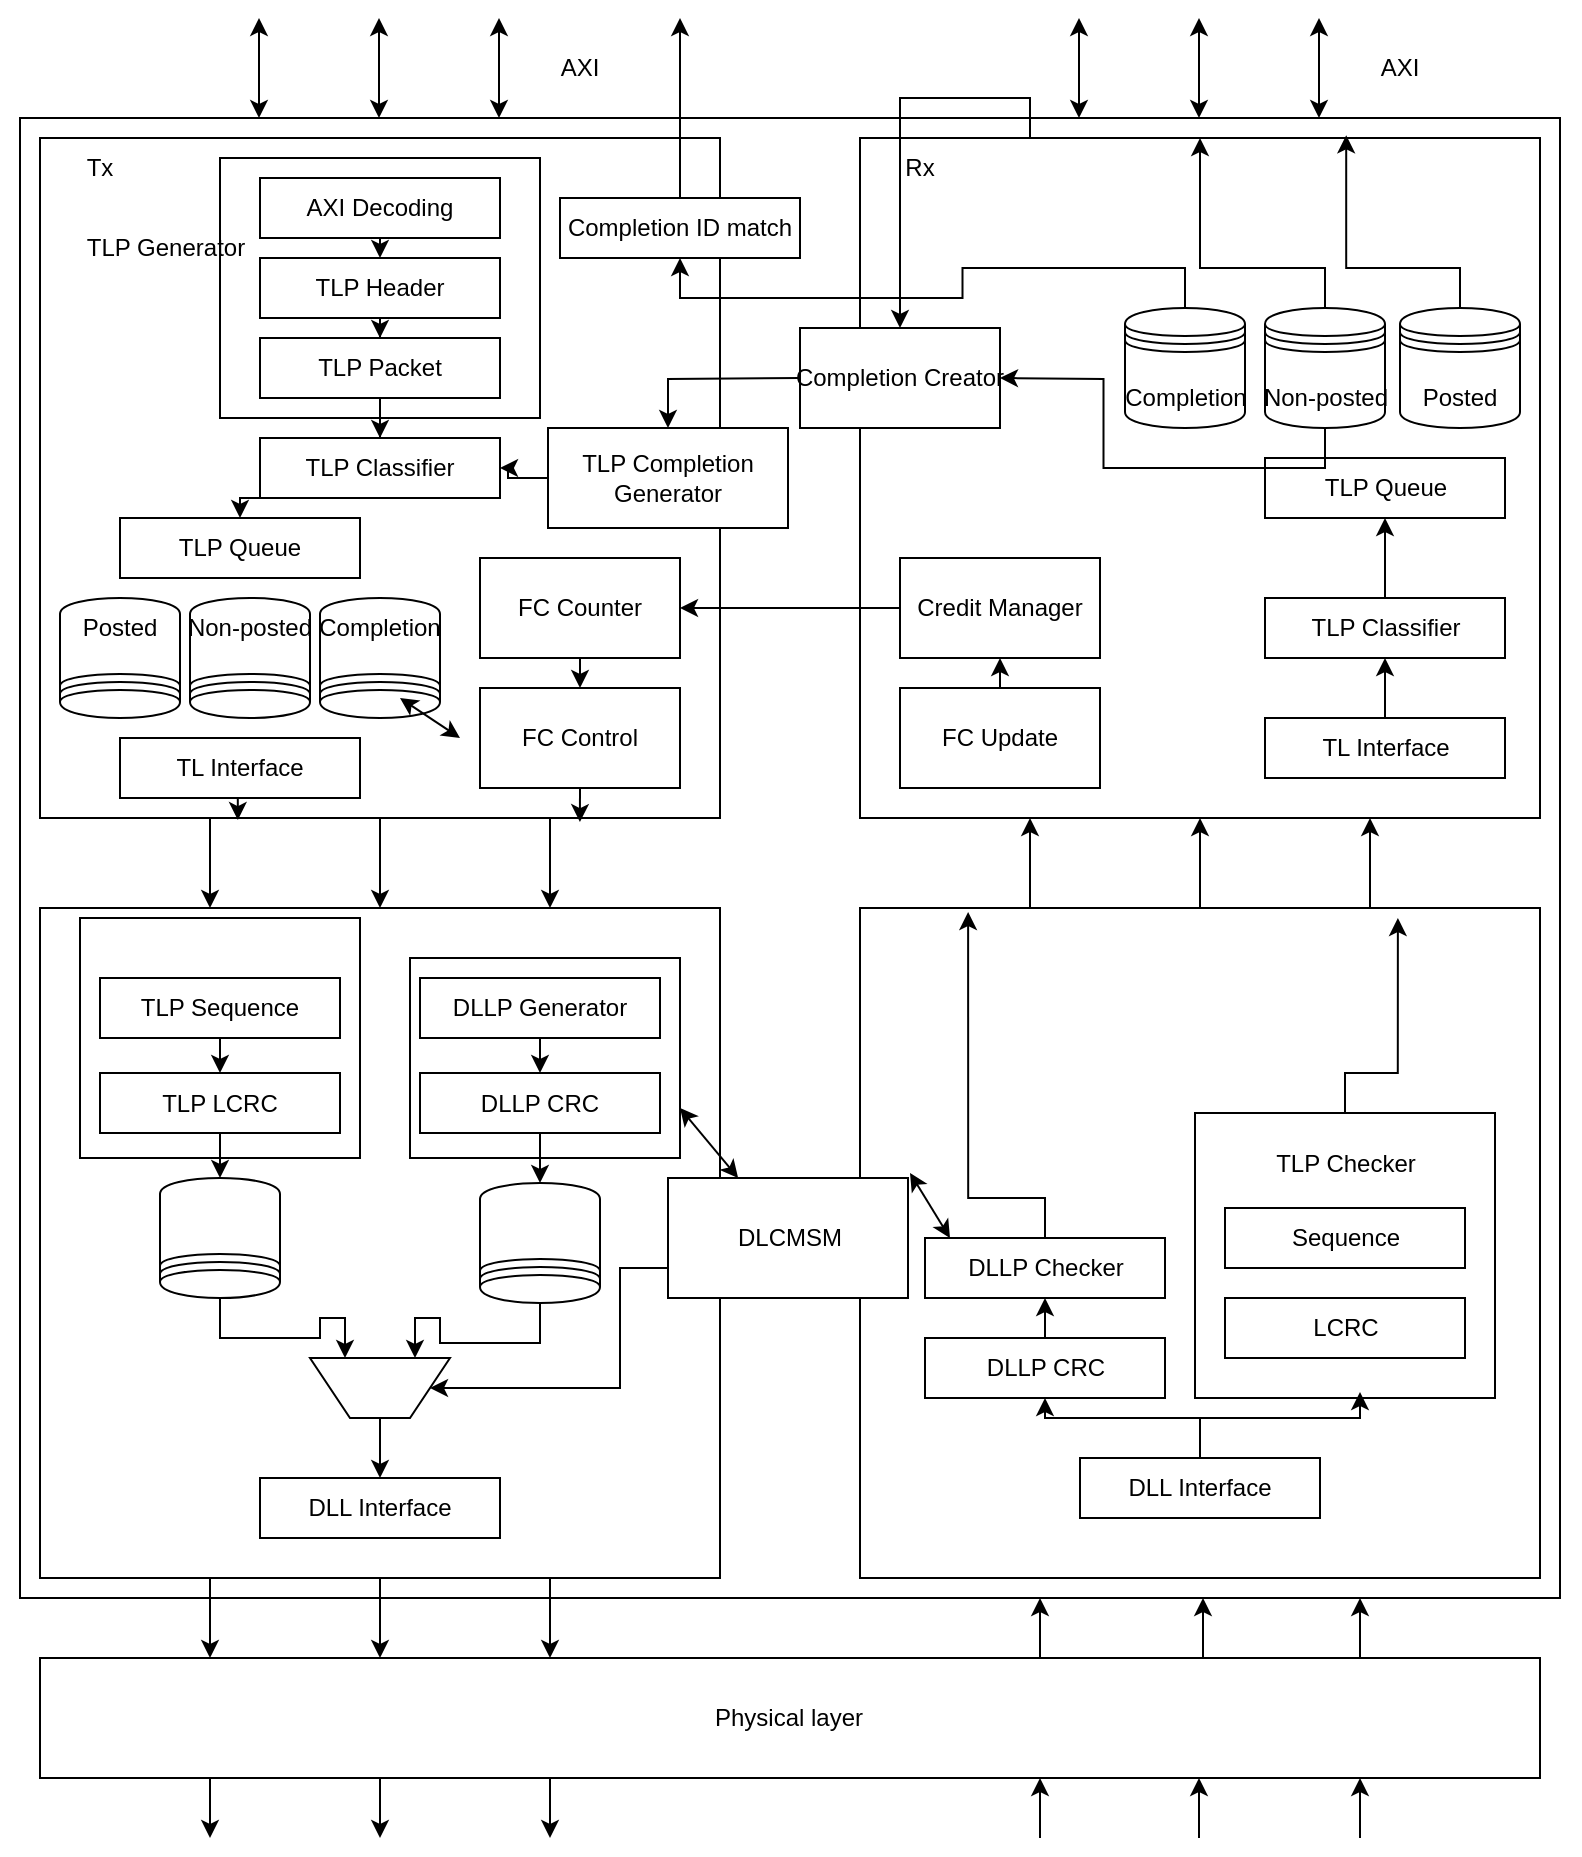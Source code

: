 <?xml version="1.0" encoding="UTF-8"?>
<mxfile version="26.2.12">
  <diagram name="페이지-1" id="sHDXftvFkPYjGJGkGRN4">
    <mxGraphModel dx="1905" dy="1018" grid="1" gridSize="10" guides="1" tooltips="1" connect="1" arrows="1" fold="1" page="1" pageScale="1" pageWidth="827" pageHeight="1169" math="0" shadow="0">
      <root>
        <mxCell id="0" />
        <mxCell id="1" parent="0" />
        <mxCell id="a1uwsUOOXNVNwIbw0LLK-62" value="" style="rounded=0;whiteSpace=wrap;html=1;" parent="1" vertex="1">
          <mxGeometry x="30" y="90" width="770" height="740" as="geometry" />
        </mxCell>
        <mxCell id="a1uwsUOOXNVNwIbw0LLK-36" style="edgeStyle=orthogonalEdgeStyle;rounded=0;orthogonalLoop=1;jettySize=auto;html=1;exitX=0.25;exitY=1;exitDx=0;exitDy=0;entryX=0.25;entryY=0;entryDx=0;entryDy=0;" parent="1" source="a1uwsUOOXNVNwIbw0LLK-4" edge="1">
          <mxGeometry relative="1" as="geometry">
            <mxPoint x="125" y="860" as="targetPoint" />
          </mxGeometry>
        </mxCell>
        <mxCell id="a1uwsUOOXNVNwIbw0LLK-37" style="edgeStyle=orthogonalEdgeStyle;rounded=0;orthogonalLoop=1;jettySize=auto;html=1;exitX=0.5;exitY=1;exitDx=0;exitDy=0;entryX=0.5;entryY=0;entryDx=0;entryDy=0;" parent="1" source="a1uwsUOOXNVNwIbw0LLK-4" edge="1">
          <mxGeometry relative="1" as="geometry">
            <mxPoint x="210" y="860" as="targetPoint" />
          </mxGeometry>
        </mxCell>
        <mxCell id="a1uwsUOOXNVNwIbw0LLK-38" style="edgeStyle=orthogonalEdgeStyle;rounded=0;orthogonalLoop=1;jettySize=auto;html=1;exitX=0.75;exitY=1;exitDx=0;exitDy=0;entryX=0.75;entryY=0;entryDx=0;entryDy=0;" parent="1" source="a1uwsUOOXNVNwIbw0LLK-4" edge="1">
          <mxGeometry relative="1" as="geometry">
            <mxPoint x="295" y="860" as="targetPoint" />
          </mxGeometry>
        </mxCell>
        <mxCell id="a1uwsUOOXNVNwIbw0LLK-4" value="" style="rounded=0;whiteSpace=wrap;html=1;" parent="1" vertex="1">
          <mxGeometry x="40" y="485" width="340" height="335" as="geometry" />
        </mxCell>
        <mxCell id="a1uwsUOOXNVNwIbw0LLK-21" style="edgeStyle=orthogonalEdgeStyle;rounded=0;orthogonalLoop=1;jettySize=auto;html=1;exitX=0.5;exitY=1;exitDx=0;exitDy=0;entryX=0.5;entryY=0;entryDx=0;entryDy=0;" parent="1" source="a1uwsUOOXNVNwIbw0LLK-5" target="a1uwsUOOXNVNwIbw0LLK-4" edge="1">
          <mxGeometry relative="1" as="geometry" />
        </mxCell>
        <mxCell id="a1uwsUOOXNVNwIbw0LLK-22" style="edgeStyle=orthogonalEdgeStyle;rounded=0;orthogonalLoop=1;jettySize=auto;html=1;exitX=0.25;exitY=1;exitDx=0;exitDy=0;entryX=0.25;entryY=0;entryDx=0;entryDy=0;" parent="1" source="a1uwsUOOXNVNwIbw0LLK-5" target="a1uwsUOOXNVNwIbw0LLK-4" edge="1">
          <mxGeometry relative="1" as="geometry" />
        </mxCell>
        <mxCell id="a1uwsUOOXNVNwIbw0LLK-23" style="edgeStyle=orthogonalEdgeStyle;rounded=0;orthogonalLoop=1;jettySize=auto;html=1;exitX=0.75;exitY=1;exitDx=0;exitDy=0;entryX=0.75;entryY=0;entryDx=0;entryDy=0;" parent="1" source="a1uwsUOOXNVNwIbw0LLK-5" target="a1uwsUOOXNVNwIbw0LLK-4" edge="1">
          <mxGeometry relative="1" as="geometry" />
        </mxCell>
        <mxCell id="a1uwsUOOXNVNwIbw0LLK-5" value="" style="rounded=0;whiteSpace=wrap;html=1;" parent="1" vertex="1">
          <mxGeometry x="40" y="100" width="340" height="340" as="geometry" />
        </mxCell>
        <mxCell id="a1uwsUOOXNVNwIbw0LLK-6" value="" style="rounded=0;whiteSpace=wrap;html=1;" parent="1" vertex="1">
          <mxGeometry x="450" y="100" width="340" height="340" as="geometry" />
        </mxCell>
        <mxCell id="a1uwsUOOXNVNwIbw0LLK-59" style="edgeStyle=orthogonalEdgeStyle;rounded=0;orthogonalLoop=1;jettySize=auto;html=1;exitX=0.25;exitY=0;exitDx=0;exitDy=0;entryX=0.25;entryY=1;entryDx=0;entryDy=0;" parent="1" source="a1uwsUOOXNVNwIbw0LLK-7" target="a1uwsUOOXNVNwIbw0LLK-6" edge="1">
          <mxGeometry relative="1" as="geometry" />
        </mxCell>
        <mxCell id="a1uwsUOOXNVNwIbw0LLK-60" style="edgeStyle=orthogonalEdgeStyle;rounded=0;orthogonalLoop=1;jettySize=auto;html=1;exitX=0.5;exitY=0;exitDx=0;exitDy=0;entryX=0.5;entryY=1;entryDx=0;entryDy=0;" parent="1" source="a1uwsUOOXNVNwIbw0LLK-7" target="a1uwsUOOXNVNwIbw0LLK-6" edge="1">
          <mxGeometry relative="1" as="geometry" />
        </mxCell>
        <mxCell id="a1uwsUOOXNVNwIbw0LLK-61" style="edgeStyle=orthogonalEdgeStyle;rounded=0;orthogonalLoop=1;jettySize=auto;html=1;exitX=0.75;exitY=0;exitDx=0;exitDy=0;entryX=0.75;entryY=1;entryDx=0;entryDy=0;" parent="1" source="a1uwsUOOXNVNwIbw0LLK-7" target="a1uwsUOOXNVNwIbw0LLK-6" edge="1">
          <mxGeometry relative="1" as="geometry" />
        </mxCell>
        <mxCell id="a1uwsUOOXNVNwIbw0LLK-7" value="" style="rounded=0;whiteSpace=wrap;html=1;" parent="1" vertex="1">
          <mxGeometry x="450" y="485" width="340" height="335" as="geometry" />
        </mxCell>
        <mxCell id="a1uwsUOOXNVNwIbw0LLK-12" value="" style="endArrow=classic;startArrow=classic;html=1;rounded=0;" parent="1" edge="1">
          <mxGeometry width="50" height="50" relative="1" as="geometry">
            <mxPoint x="149.5" y="90" as="sourcePoint" />
            <mxPoint x="149.5" y="40" as="targetPoint" />
          </mxGeometry>
        </mxCell>
        <mxCell id="a1uwsUOOXNVNwIbw0LLK-13" value="" style="endArrow=classic;startArrow=classic;html=1;rounded=0;" parent="1" edge="1">
          <mxGeometry width="50" height="50" relative="1" as="geometry">
            <mxPoint x="209.5" y="90" as="sourcePoint" />
            <mxPoint x="209.5" y="40" as="targetPoint" />
          </mxGeometry>
        </mxCell>
        <mxCell id="a1uwsUOOXNVNwIbw0LLK-14" value="" style="endArrow=classic;startArrow=classic;html=1;rounded=0;" parent="1" edge="1">
          <mxGeometry width="50" height="50" relative="1" as="geometry">
            <mxPoint x="269.5" y="90" as="sourcePoint" />
            <mxPoint x="269.5" y="40" as="targetPoint" />
          </mxGeometry>
        </mxCell>
        <mxCell id="a1uwsUOOXNVNwIbw0LLK-15" value="" style="endArrow=classic;startArrow=classic;html=1;rounded=0;" parent="1" edge="1">
          <mxGeometry width="50" height="50" relative="1" as="geometry">
            <mxPoint x="559.5" y="90" as="sourcePoint" />
            <mxPoint x="559.5" y="40" as="targetPoint" />
          </mxGeometry>
        </mxCell>
        <mxCell id="a1uwsUOOXNVNwIbw0LLK-16" value="" style="endArrow=classic;startArrow=classic;html=1;rounded=0;" parent="1" edge="1">
          <mxGeometry width="50" height="50" relative="1" as="geometry">
            <mxPoint x="619.5" y="90" as="sourcePoint" />
            <mxPoint x="619.5" y="40" as="targetPoint" />
          </mxGeometry>
        </mxCell>
        <mxCell id="a1uwsUOOXNVNwIbw0LLK-17" value="" style="endArrow=classic;startArrow=classic;html=1;rounded=0;" parent="1" edge="1">
          <mxGeometry width="50" height="50" relative="1" as="geometry">
            <mxPoint x="679.5" y="90" as="sourcePoint" />
            <mxPoint x="679.5" y="40" as="targetPoint" />
          </mxGeometry>
        </mxCell>
        <mxCell id="a1uwsUOOXNVNwIbw0LLK-18" value="AXI" style="text;html=1;align=center;verticalAlign=middle;whiteSpace=wrap;rounded=0;" parent="1" vertex="1">
          <mxGeometry x="280" y="50" width="60" height="30" as="geometry" />
        </mxCell>
        <mxCell id="a1uwsUOOXNVNwIbw0LLK-19" value="AXI" style="text;html=1;align=center;verticalAlign=middle;whiteSpace=wrap;rounded=0;" parent="1" vertex="1">
          <mxGeometry x="690" y="50" width="60" height="30" as="geometry" />
        </mxCell>
        <mxCell id="a1uwsUOOXNVNwIbw0LLK-31" style="edgeStyle=orthogonalEdgeStyle;rounded=0;orthogonalLoop=1;jettySize=auto;html=1;exitX=0.25;exitY=1;exitDx=0;exitDy=0;entryX=0.25;entryY=0;entryDx=0;entryDy=0;" parent="1" edge="1">
          <mxGeometry relative="1" as="geometry">
            <mxPoint x="125" y="920" as="sourcePoint" />
            <mxPoint x="125" y="950" as="targetPoint" />
          </mxGeometry>
        </mxCell>
        <mxCell id="a1uwsUOOXNVNwIbw0LLK-32" style="edgeStyle=orthogonalEdgeStyle;rounded=0;orthogonalLoop=1;jettySize=auto;html=1;exitX=0.5;exitY=1;exitDx=0;exitDy=0;entryX=0.5;entryY=0;entryDx=0;entryDy=0;" parent="1" edge="1">
          <mxGeometry relative="1" as="geometry">
            <mxPoint x="210" y="920" as="sourcePoint" />
            <mxPoint x="210" y="950" as="targetPoint" />
          </mxGeometry>
        </mxCell>
        <mxCell id="a1uwsUOOXNVNwIbw0LLK-33" style="edgeStyle=orthogonalEdgeStyle;rounded=0;orthogonalLoop=1;jettySize=auto;html=1;exitX=0.75;exitY=1;exitDx=0;exitDy=0;entryX=0.75;entryY=0;entryDx=0;entryDy=0;" parent="1" edge="1">
          <mxGeometry relative="1" as="geometry">
            <mxPoint x="295" y="920" as="sourcePoint" />
            <mxPoint x="295" y="950" as="targetPoint" />
          </mxGeometry>
        </mxCell>
        <mxCell id="a1uwsUOOXNVNwIbw0LLK-26" value="" style="rounded=0;whiteSpace=wrap;html=1;" parent="1" vertex="1">
          <mxGeometry x="40" y="860" width="750" height="60" as="geometry" />
        </mxCell>
        <mxCell id="a1uwsUOOXNVNwIbw0LLK-27" value="Physical layer" style="text;html=1;align=center;verticalAlign=middle;whiteSpace=wrap;rounded=0;" parent="1" vertex="1">
          <mxGeometry x="366.5" y="875" width="95" height="30" as="geometry" />
        </mxCell>
        <mxCell id="a1uwsUOOXNVNwIbw0LLK-75" value="" style="rounded=0;whiteSpace=wrap;html=1;" parent="1" vertex="1">
          <mxGeometry x="130" y="110" width="160" height="130" as="geometry" />
        </mxCell>
        <mxCell id="a1uwsUOOXNVNwIbw0LLK-76" value="" style="shape=datastore;whiteSpace=wrap;html=1;rotation=-180;" parent="1" vertex="1">
          <mxGeometry x="50" y="330" width="60" height="60" as="geometry" />
        </mxCell>
        <mxCell id="a1uwsUOOXNVNwIbw0LLK-77" value="" style="shape=datastore;whiteSpace=wrap;html=1;rotation=-180;" parent="1" vertex="1">
          <mxGeometry x="115" y="330" width="60" height="60" as="geometry" />
        </mxCell>
        <mxCell id="a1uwsUOOXNVNwIbw0LLK-78" value="" style="rounded=0;whiteSpace=wrap;html=1;" parent="1" vertex="1">
          <mxGeometry x="150" y="250" width="120" height="30" as="geometry" />
        </mxCell>
        <mxCell id="a1uwsUOOXNVNwIbw0LLK-215" style="edgeStyle=orthogonalEdgeStyle;rounded=0;orthogonalLoop=1;jettySize=auto;html=1;exitX=0.5;exitY=1;exitDx=0;exitDy=0;entryX=0.5;entryY=0;entryDx=0;entryDy=0;" parent="1" source="a1uwsUOOXNVNwIbw0LLK-79" target="a1uwsUOOXNVNwIbw0LLK-80" edge="1">
          <mxGeometry relative="1" as="geometry" />
        </mxCell>
        <mxCell id="a1uwsUOOXNVNwIbw0LLK-79" value="" style="rounded=0;whiteSpace=wrap;html=1;" parent="1" vertex="1">
          <mxGeometry x="260" y="310" width="100" height="50" as="geometry" />
        </mxCell>
        <mxCell id="a1uwsUOOXNVNwIbw0LLK-80" value="" style="rounded=0;whiteSpace=wrap;html=1;" parent="1" vertex="1">
          <mxGeometry x="260" y="375" width="100" height="50" as="geometry" />
        </mxCell>
        <mxCell id="a1uwsUOOXNVNwIbw0LLK-81" value="" style="rounded=0;whiteSpace=wrap;html=1;" parent="1" vertex="1">
          <mxGeometry x="80" y="400" width="120" height="30" as="geometry" />
        </mxCell>
        <mxCell id="a1uwsUOOXNVNwIbw0LLK-233" style="edgeStyle=orthogonalEdgeStyle;rounded=0;orthogonalLoop=1;jettySize=auto;html=1;exitX=0;exitY=0.5;exitDx=0;exitDy=0;entryX=1;entryY=0.5;entryDx=0;entryDy=0;" parent="1" source="a1uwsUOOXNVNwIbw0LLK-83" target="a1uwsUOOXNVNwIbw0LLK-79" edge="1">
          <mxGeometry relative="1" as="geometry" />
        </mxCell>
        <mxCell id="a1uwsUOOXNVNwIbw0LLK-83" value="" style="rounded=0;whiteSpace=wrap;html=1;" parent="1" vertex="1">
          <mxGeometry x="470" y="310" width="100" height="50" as="geometry" />
        </mxCell>
        <mxCell id="on6ZJ3tJFzt3UGrgcicv-4" style="edgeStyle=orthogonalEdgeStyle;rounded=0;orthogonalLoop=1;jettySize=auto;html=1;exitX=0.5;exitY=0;exitDx=0;exitDy=0;entryX=0.5;entryY=1;entryDx=0;entryDy=0;" parent="1" source="a1uwsUOOXNVNwIbw0LLK-84" target="a1uwsUOOXNVNwIbw0LLK-83" edge="1">
          <mxGeometry relative="1" as="geometry" />
        </mxCell>
        <mxCell id="a1uwsUOOXNVNwIbw0LLK-84" value="" style="rounded=0;whiteSpace=wrap;html=1;" parent="1" vertex="1">
          <mxGeometry x="470" y="375" width="100" height="50" as="geometry" />
        </mxCell>
        <mxCell id="on6ZJ3tJFzt3UGrgcicv-6" style="edgeStyle=orthogonalEdgeStyle;rounded=0;orthogonalLoop=1;jettySize=auto;html=1;exitX=0.5;exitY=0;exitDx=0;exitDy=0;entryX=0.5;entryY=1;entryDx=0;entryDy=0;" parent="1" source="a1uwsUOOXNVNwIbw0LLK-87" target="a1uwsUOOXNVNwIbw0LLK-242" edge="1">
          <mxGeometry relative="1" as="geometry" />
        </mxCell>
        <mxCell id="a1uwsUOOXNVNwIbw0LLK-87" value="" style="shape=datastore;whiteSpace=wrap;html=1;rotation=0;" parent="1" vertex="1">
          <mxGeometry x="582.5" y="185" width="60" height="60" as="geometry" />
        </mxCell>
        <mxCell id="a1uwsUOOXNVNwIbw0LLK-88" value="" style="rounded=0;whiteSpace=wrap;html=1;" parent="1" vertex="1">
          <mxGeometry x="300" y="130" width="120" height="30" as="geometry" />
        </mxCell>
        <mxCell id="a1uwsUOOXNVNwIbw0LLK-199" style="edgeStyle=orthogonalEdgeStyle;rounded=0;orthogonalLoop=1;jettySize=auto;html=1;exitX=0.5;exitY=0;exitDx=0;exitDy=0;entryX=0.75;entryY=1;entryDx=0;entryDy=0;" parent="1" source="a1uwsUOOXNVNwIbw0LLK-93" target="a1uwsUOOXNVNwIbw0LLK-95" edge="1">
          <mxGeometry relative="1" as="geometry" />
        </mxCell>
        <mxCell id="a1uwsUOOXNVNwIbw0LLK-93" value="" style="shape=datastore;whiteSpace=wrap;html=1;rotation=-180;" parent="1" vertex="1">
          <mxGeometry x="100" y="620" width="60" height="60" as="geometry" />
        </mxCell>
        <mxCell id="a1uwsUOOXNVNwIbw0LLK-200" style="edgeStyle=orthogonalEdgeStyle;rounded=0;orthogonalLoop=1;jettySize=auto;html=1;exitX=0.5;exitY=0;exitDx=0;exitDy=0;entryX=0.25;entryY=1;entryDx=0;entryDy=0;" parent="1" source="a1uwsUOOXNVNwIbw0LLK-94" target="a1uwsUOOXNVNwIbw0LLK-95" edge="1">
          <mxGeometry relative="1" as="geometry" />
        </mxCell>
        <mxCell id="a1uwsUOOXNVNwIbw0LLK-94" value="" style="shape=datastore;whiteSpace=wrap;html=1;rotation=-180;" parent="1" vertex="1">
          <mxGeometry x="260" y="622.5" width="60" height="60" as="geometry" />
        </mxCell>
        <mxCell id="a1uwsUOOXNVNwIbw0LLK-105" style="edgeStyle=orthogonalEdgeStyle;rounded=0;orthogonalLoop=1;jettySize=auto;html=1;exitX=0.5;exitY=0;exitDx=0;exitDy=0;entryX=0.5;entryY=0;entryDx=0;entryDy=0;" parent="1" source="a1uwsUOOXNVNwIbw0LLK-95" target="a1uwsUOOXNVNwIbw0LLK-96" edge="1">
          <mxGeometry relative="1" as="geometry" />
        </mxCell>
        <mxCell id="a1uwsUOOXNVNwIbw0LLK-95" value="" style="shape=trapezoid;perimeter=trapezoidPerimeter;whiteSpace=wrap;html=1;fixedSize=1;rotation=-180;" parent="1" vertex="1">
          <mxGeometry x="175" y="710" width="70" height="30" as="geometry" />
        </mxCell>
        <mxCell id="a1uwsUOOXNVNwIbw0LLK-96" value="" style="rounded=0;whiteSpace=wrap;html=1;" parent="1" vertex="1">
          <mxGeometry x="150" y="770" width="120" height="30" as="geometry" />
        </mxCell>
        <mxCell id="a1uwsUOOXNVNwIbw0LLK-110" style="edgeStyle=orthogonalEdgeStyle;rounded=0;orthogonalLoop=1;jettySize=auto;html=1;exitX=0.5;exitY=1;exitDx=0;exitDy=0;entryX=0.5;entryY=0;entryDx=0;entryDy=0;" parent="1" source="a1uwsUOOXNVNwIbw0LLK-106" target="a1uwsUOOXNVNwIbw0LLK-108" edge="1">
          <mxGeometry relative="1" as="geometry" />
        </mxCell>
        <mxCell id="a1uwsUOOXNVNwIbw0LLK-106" value="" style="rounded=0;whiteSpace=wrap;html=1;" parent="1" vertex="1">
          <mxGeometry x="150" y="120" width="120" height="30" as="geometry" />
        </mxCell>
        <mxCell id="a1uwsUOOXNVNwIbw0LLK-111" style="edgeStyle=orthogonalEdgeStyle;rounded=0;orthogonalLoop=1;jettySize=auto;html=1;exitX=0.5;exitY=1;exitDx=0;exitDy=0;" parent="1" source="a1uwsUOOXNVNwIbw0LLK-108" target="a1uwsUOOXNVNwIbw0LLK-109" edge="1">
          <mxGeometry relative="1" as="geometry" />
        </mxCell>
        <mxCell id="a1uwsUOOXNVNwIbw0LLK-108" value="" style="rounded=0;whiteSpace=wrap;html=1;" parent="1" vertex="1">
          <mxGeometry x="150" y="160" width="120" height="30" as="geometry" />
        </mxCell>
        <mxCell id="a1uwsUOOXNVNwIbw0LLK-114" value="" style="rounded=0;whiteSpace=wrap;html=1;" parent="1" vertex="1">
          <mxGeometry x="80" y="290" width="120" height="30" as="geometry" />
        </mxCell>
        <mxCell id="a1uwsUOOXNVNwIbw0LLK-112" style="edgeStyle=orthogonalEdgeStyle;rounded=0;orthogonalLoop=1;jettySize=auto;html=1;exitX=0.5;exitY=1;exitDx=0;exitDy=0;" parent="1" source="a1uwsUOOXNVNwIbw0LLK-109" target="a1uwsUOOXNVNwIbw0LLK-78" edge="1">
          <mxGeometry relative="1" as="geometry" />
        </mxCell>
        <mxCell id="a1uwsUOOXNVNwIbw0LLK-109" value="" style="rounded=0;whiteSpace=wrap;html=1;" parent="1" vertex="1">
          <mxGeometry x="150" y="200" width="120" height="30" as="geometry" />
        </mxCell>
        <mxCell id="a1uwsUOOXNVNwIbw0LLK-115" style="edgeStyle=orthogonalEdgeStyle;rounded=0;orthogonalLoop=1;jettySize=auto;html=1;exitX=0.5;exitY=1;exitDx=0;exitDy=0;entryX=0.5;entryY=0;entryDx=0;entryDy=0;" parent="1" source="a1uwsUOOXNVNwIbw0LLK-78" target="a1uwsUOOXNVNwIbw0LLK-114" edge="1">
          <mxGeometry relative="1" as="geometry">
            <Array as="points">
              <mxPoint x="140" y="280" />
            </Array>
          </mxGeometry>
        </mxCell>
        <mxCell id="a1uwsUOOXNVNwIbw0LLK-207" style="edgeStyle=orthogonalEdgeStyle;rounded=0;orthogonalLoop=1;jettySize=auto;html=1;exitX=0;exitY=0.75;exitDx=0;exitDy=0;entryX=0;entryY=0.5;entryDx=0;entryDy=0;" parent="1" source="a1uwsUOOXNVNwIbw0LLK-117" target="a1uwsUOOXNVNwIbw0LLK-95" edge="1">
          <mxGeometry relative="1" as="geometry">
            <Array as="points">
              <mxPoint x="330" y="665" />
              <mxPoint x="330" y="725" />
            </Array>
          </mxGeometry>
        </mxCell>
        <mxCell id="a1uwsUOOXNVNwIbw0LLK-117" value="" style="rounded=0;whiteSpace=wrap;html=1;" parent="1" vertex="1">
          <mxGeometry x="354" y="620" width="120" height="60" as="geometry" />
        </mxCell>
        <mxCell id="a1uwsUOOXNVNwIbw0LLK-197" style="edgeStyle=orthogonalEdgeStyle;rounded=0;orthogonalLoop=1;jettySize=auto;html=1;exitX=0.5;exitY=0;exitDx=0;exitDy=0;entryX=0.5;entryY=1;entryDx=0;entryDy=0;" parent="1" source="a1uwsUOOXNVNwIbw0LLK-118" target="a1uwsUOOXNVNwIbw0LLK-119" edge="1">
          <mxGeometry relative="1" as="geometry" />
        </mxCell>
        <mxCell id="a1uwsUOOXNVNwIbw0LLK-118" value="" style="rounded=0;whiteSpace=wrap;html=1;" parent="1" vertex="1">
          <mxGeometry x="560" y="760" width="120" height="30" as="geometry" />
        </mxCell>
        <mxCell id="a1uwsUOOXNVNwIbw0LLK-198" style="edgeStyle=orthogonalEdgeStyle;rounded=0;orthogonalLoop=1;jettySize=auto;html=1;exitX=0.5;exitY=0;exitDx=0;exitDy=0;entryX=0.5;entryY=1;entryDx=0;entryDy=0;" parent="1" source="a1uwsUOOXNVNwIbw0LLK-119" target="a1uwsUOOXNVNwIbw0LLK-195" edge="1">
          <mxGeometry relative="1" as="geometry" />
        </mxCell>
        <mxCell id="a1uwsUOOXNVNwIbw0LLK-119" value="" style="rounded=0;whiteSpace=wrap;html=1;" parent="1" vertex="1">
          <mxGeometry x="482.5" y="700" width="120" height="30" as="geometry" />
        </mxCell>
        <mxCell id="a1uwsUOOXNVNwIbw0LLK-125" value="" style="rounded=0;whiteSpace=wrap;html=1;" parent="1" vertex="1">
          <mxGeometry x="617.5" y="587.5" width="150" height="142.5" as="geometry" />
        </mxCell>
        <mxCell id="a1uwsUOOXNVNwIbw0LLK-126" value="" style="rounded=0;whiteSpace=wrap;html=1;" parent="1" vertex="1">
          <mxGeometry x="632.5" y="680" width="120" height="30" as="geometry" />
        </mxCell>
        <mxCell id="a1uwsUOOXNVNwIbw0LLK-127" value="" style="rounded=0;whiteSpace=wrap;html=1;" parent="1" vertex="1">
          <mxGeometry x="632.5" y="635" width="120" height="30" as="geometry" />
        </mxCell>
        <mxCell id="a1uwsUOOXNVNwIbw0LLK-134" value="" style="rounded=0;whiteSpace=wrap;html=1;" parent="1" vertex="1">
          <mxGeometry x="60" y="490" width="140" height="120" as="geometry" />
        </mxCell>
        <mxCell id="a1uwsUOOXNVNwIbw0LLK-90" value="" style="rounded=0;whiteSpace=wrap;html=1;" parent="1" vertex="1">
          <mxGeometry x="70" y="567.5" width="120" height="30" as="geometry" />
        </mxCell>
        <mxCell id="a1uwsUOOXNVNwIbw0LLK-89" value="" style="rounded=0;whiteSpace=wrap;html=1;" parent="1" vertex="1">
          <mxGeometry x="70" y="520" width="120" height="30" as="geometry" />
        </mxCell>
        <mxCell id="a1uwsUOOXNVNwIbw0LLK-100" style="edgeStyle=orthogonalEdgeStyle;rounded=0;orthogonalLoop=1;jettySize=auto;html=1;exitX=0.5;exitY=1;exitDx=0;exitDy=0;" parent="1" source="a1uwsUOOXNVNwIbw0LLK-90" target="a1uwsUOOXNVNwIbw0LLK-93" edge="1">
          <mxGeometry relative="1" as="geometry" />
        </mxCell>
        <mxCell id="a1uwsUOOXNVNwIbw0LLK-99" style="edgeStyle=orthogonalEdgeStyle;rounded=0;orthogonalLoop=1;jettySize=auto;html=1;exitX=0.5;exitY=1;exitDx=0;exitDy=0;entryX=0.5;entryY=0;entryDx=0;entryDy=0;" parent="1" source="a1uwsUOOXNVNwIbw0LLK-89" target="a1uwsUOOXNVNwIbw0LLK-90" edge="1">
          <mxGeometry relative="1" as="geometry" />
        </mxCell>
        <mxCell id="a1uwsUOOXNVNwIbw0LLK-236" style="edgeStyle=orthogonalEdgeStyle;rounded=0;orthogonalLoop=1;jettySize=auto;html=1;exitX=0.5;exitY=0;exitDx=0;exitDy=0;entryX=0.5;entryY=1;entryDx=0;entryDy=0;" parent="1" source="a1uwsUOOXNVNwIbw0LLK-152" target="a1uwsUOOXNVNwIbw0LLK-153" edge="1">
          <mxGeometry relative="1" as="geometry" />
        </mxCell>
        <mxCell id="a1uwsUOOXNVNwIbw0LLK-152" value="" style="rounded=0;whiteSpace=wrap;html=1;" parent="1" vertex="1">
          <mxGeometry x="652.5" y="390" width="120" height="30" as="geometry" />
        </mxCell>
        <mxCell id="a1uwsUOOXNVNwIbw0LLK-239" style="edgeStyle=orthogonalEdgeStyle;rounded=0;orthogonalLoop=1;jettySize=auto;html=1;exitX=0.5;exitY=0;exitDx=0;exitDy=0;entryX=0.5;entryY=1;entryDx=0;entryDy=0;" parent="1" source="a1uwsUOOXNVNwIbw0LLK-153" target="a1uwsUOOXNVNwIbw0LLK-238" edge="1">
          <mxGeometry relative="1" as="geometry" />
        </mxCell>
        <mxCell id="a1uwsUOOXNVNwIbw0LLK-153" value="" style="rounded=0;whiteSpace=wrap;html=1;" parent="1" vertex="1">
          <mxGeometry x="652.5" y="330" width="120" height="30" as="geometry" />
        </mxCell>
        <mxCell id="a1uwsUOOXNVNwIbw0LLK-195" value="" style="rounded=0;whiteSpace=wrap;html=1;" parent="1" vertex="1">
          <mxGeometry x="482.5" y="650" width="120" height="30" as="geometry" />
        </mxCell>
        <mxCell id="a1uwsUOOXNVNwIbw0LLK-196" style="edgeStyle=orthogonalEdgeStyle;rounded=0;orthogonalLoop=1;jettySize=auto;html=1;exitX=0.5;exitY=0;exitDx=0;exitDy=0;entryX=0.55;entryY=0.979;entryDx=0;entryDy=0;entryPerimeter=0;" parent="1" source="a1uwsUOOXNVNwIbw0LLK-118" target="a1uwsUOOXNVNwIbw0LLK-125" edge="1">
          <mxGeometry relative="1" as="geometry" />
        </mxCell>
        <mxCell id="a1uwsUOOXNVNwIbw0LLK-208" value="" style="rounded=0;whiteSpace=wrap;html=1;" parent="1" vertex="1">
          <mxGeometry x="225" y="510" width="135" height="100" as="geometry" />
        </mxCell>
        <mxCell id="a1uwsUOOXNVNwIbw0LLK-91" value="" style="rounded=0;whiteSpace=wrap;html=1;" parent="1" vertex="1">
          <mxGeometry x="230" y="520" width="120" height="30" as="geometry" />
        </mxCell>
        <mxCell id="a1uwsUOOXNVNwIbw0LLK-92" value="" style="rounded=0;whiteSpace=wrap;html=1;" parent="1" vertex="1">
          <mxGeometry x="230" y="567.5" width="120" height="30" as="geometry" />
        </mxCell>
        <mxCell id="a1uwsUOOXNVNwIbw0LLK-102" style="edgeStyle=orthogonalEdgeStyle;rounded=0;orthogonalLoop=1;jettySize=auto;html=1;exitX=0.5;exitY=1;exitDx=0;exitDy=0;entryX=0.5;entryY=1;entryDx=0;entryDy=0;" parent="1" source="a1uwsUOOXNVNwIbw0LLK-92" target="a1uwsUOOXNVNwIbw0LLK-94" edge="1">
          <mxGeometry relative="1" as="geometry" />
        </mxCell>
        <mxCell id="a1uwsUOOXNVNwIbw0LLK-101" style="edgeStyle=orthogonalEdgeStyle;rounded=0;orthogonalLoop=1;jettySize=auto;html=1;exitX=0.5;exitY=1;exitDx=0;exitDy=0;entryX=0.5;entryY=0;entryDx=0;entryDy=0;" parent="1" source="a1uwsUOOXNVNwIbw0LLK-91" target="a1uwsUOOXNVNwIbw0LLK-92" edge="1">
          <mxGeometry relative="1" as="geometry" />
        </mxCell>
        <mxCell id="a1uwsUOOXNVNwIbw0LLK-209" value="" style="endArrow=classic;startArrow=classic;html=1;rounded=0;entryX=1;entryY=0.75;entryDx=0;entryDy=0;" parent="1" source="a1uwsUOOXNVNwIbw0LLK-117" target="a1uwsUOOXNVNwIbw0LLK-208" edge="1">
          <mxGeometry width="50" height="50" relative="1" as="geometry">
            <mxPoint x="540" y="950" as="sourcePoint" />
            <mxPoint x="590" y="900" as="targetPoint" />
          </mxGeometry>
        </mxCell>
        <mxCell id="a1uwsUOOXNVNwIbw0LLK-210" value="" style="endArrow=classic;startArrow=classic;html=1;rounded=0;exitX=1;exitY=0.25;exitDx=0;exitDy=0;entryX=0;entryY=0.5;entryDx=0;entryDy=0;" parent="1" edge="1">
          <mxGeometry width="50" height="50" relative="1" as="geometry">
            <mxPoint x="475" y="617.5" as="sourcePoint" />
            <mxPoint x="495" y="650" as="targetPoint" />
          </mxGeometry>
        </mxCell>
        <mxCell id="a1uwsUOOXNVNwIbw0LLK-211" style="edgeStyle=orthogonalEdgeStyle;rounded=0;orthogonalLoop=1;jettySize=auto;html=1;exitX=0.5;exitY=0;exitDx=0;exitDy=0;entryX=0.791;entryY=0.015;entryDx=0;entryDy=0;entryPerimeter=0;" parent="1" source="a1uwsUOOXNVNwIbw0LLK-125" target="a1uwsUOOXNVNwIbw0LLK-7" edge="1">
          <mxGeometry relative="1" as="geometry" />
        </mxCell>
        <mxCell id="a1uwsUOOXNVNwIbw0LLK-212" style="edgeStyle=orthogonalEdgeStyle;rounded=0;orthogonalLoop=1;jettySize=auto;html=1;exitX=0.5;exitY=0;exitDx=0;exitDy=0;entryX=0.159;entryY=0.006;entryDx=0;entryDy=0;entryPerimeter=0;" parent="1" source="a1uwsUOOXNVNwIbw0LLK-195" target="a1uwsUOOXNVNwIbw0LLK-7" edge="1">
          <mxGeometry relative="1" as="geometry" />
        </mxCell>
        <mxCell id="a1uwsUOOXNVNwIbw0LLK-216" value="Tx&lt;span style=&quot;color: rgba(0, 0, 0, 0); font-family: monospace; font-size: 0px; text-align: start; text-wrap-mode: nowrap;&quot;&gt;%3CmxGraphModel%3E%3Croot%3E%3CmxCell%20id%3D%220%22%2F%3E%3CmxCell%20id%3D%221%22%20parent%3D%220%22%2F%3E%3CmxCell%20id%3D%222%22%20value%3D%22%22%20style%3D%22endArrow%3Dclassic%3BstartArrow%3Dclassic%3Bhtml%3D1%3Brounded%3D0%3BexitX%3D1%3BexitY%3D0.25%3BexitDx%3D0%3BexitDy%3D0%3BentryX%3D0.125%3BentryY%3D0.05%3BentryDx%3D0%3BentryDy%3D0%3BentryPerimeter%3D0%3B%22%20edge%3D%221%22%20parent%3D%221%22%3E%3CmxGeometry%20width%3D%2250%22%20height%3D%2250%22%20relative%3D%221%22%20as%3D%22geometry%22%3E%3CmxPoint%20x%3D%22350%22%20y%3D%221054%22%20as%3D%22sourcePoint%22%2F%3E%3CmxPoint%20x%3D%22370%22%20y%3D%221103%22%20as%3D%22targetPoint%22%2F%3E%3C%2FmxGeometry%3E%3C%2FmxCell%3E%3C%2Froot%3E%3C%2FmxGraphModel%3E&lt;/span&gt;" style="text;html=1;align=center;verticalAlign=middle;whiteSpace=wrap;rounded=0;" parent="1" vertex="1">
          <mxGeometry x="40" y="100" width="60" height="30" as="geometry" />
        </mxCell>
        <mxCell id="a1uwsUOOXNVNwIbw0LLK-217" value="Rx" style="text;html=1;align=center;verticalAlign=middle;whiteSpace=wrap;rounded=0;" parent="1" vertex="1">
          <mxGeometry x="450" y="100" width="60" height="30" as="geometry" />
        </mxCell>
        <mxCell id="a1uwsUOOXNVNwIbw0LLK-220" value="AXI Decoding" style="text;html=1;align=center;verticalAlign=middle;whiteSpace=wrap;rounded=0;" parent="1" vertex="1">
          <mxGeometry x="150" y="120" width="120" height="30" as="geometry" />
        </mxCell>
        <mxCell id="a1uwsUOOXNVNwIbw0LLK-221" value="TLP Header" style="text;html=1;align=center;verticalAlign=middle;whiteSpace=wrap;rounded=0;" parent="1" vertex="1">
          <mxGeometry x="150" y="160" width="120" height="30" as="geometry" />
        </mxCell>
        <mxCell id="a1uwsUOOXNVNwIbw0LLK-222" value="TLP Packet" style="text;html=1;align=center;verticalAlign=middle;whiteSpace=wrap;rounded=0;" parent="1" vertex="1">
          <mxGeometry x="150" y="200" width="120" height="30" as="geometry" />
        </mxCell>
        <mxCell id="a1uwsUOOXNVNwIbw0LLK-223" value="TLP Classifier" style="text;html=1;align=center;verticalAlign=middle;whiteSpace=wrap;rounded=0;" parent="1" vertex="1">
          <mxGeometry x="150" y="250" width="120" height="30" as="geometry" />
        </mxCell>
        <mxCell id="a1uwsUOOXNVNwIbw0LLK-224" value="TLP Queue" style="text;html=1;align=center;verticalAlign=middle;whiteSpace=wrap;rounded=0;" parent="1" vertex="1">
          <mxGeometry x="80" y="290" width="120" height="30" as="geometry" />
        </mxCell>
        <mxCell id="a1uwsUOOXNVNwIbw0LLK-225" value="TL Interface" style="text;html=1;align=center;verticalAlign=middle;whiteSpace=wrap;rounded=0;" parent="1" vertex="1">
          <mxGeometry x="80" y="400" width="120" height="30" as="geometry" />
        </mxCell>
        <mxCell id="a1uwsUOOXNVNwIbw0LLK-226" value="FC Counter&lt;span style=&quot;color: rgba(0, 0, 0, 0); font-family: monospace; font-size: 0px; text-align: start; text-wrap-mode: nowrap;&quot;&gt;%3CmxGraphModel%3E%3Croot%3E%3CmxCell%20id%3D%220%22%2F%3E%3CmxCell%20id%3D%221%22%20parent%3D%220%22%2F%3E%3CmxCell%20id%3D%222%22%20value%3D%22TL%20Interface%22%20style%3D%22text%3Bhtml%3D1%3Balign%3Dcenter%3BverticalAlign%3Dmiddle%3BwhiteSpace%3Dwrap%3Brounded%3D0%3B%22%20vertex%3D%221%22%20parent%3D%221%22%3E%3CmxGeometry%20x%3D%2280%22%20y%3D%22400%22%20width%3D%22120%22%20height%3D%2230%22%20as%3D%22geometry%22%2F%3E%3C%2FmxCell%3E%3C%2Froot%3E%3C%2FmxGraphModel%3E&lt;/span&gt;" style="text;html=1;align=center;verticalAlign=middle;whiteSpace=wrap;rounded=0;" parent="1" vertex="1">
          <mxGeometry x="250" y="320" width="120" height="30" as="geometry" />
        </mxCell>
        <mxCell id="a1uwsUOOXNVNwIbw0LLK-229" value="FC Control" style="text;html=1;align=center;verticalAlign=middle;whiteSpace=wrap;rounded=0;" parent="1" vertex="1">
          <mxGeometry x="250" y="385" width="120" height="30" as="geometry" />
        </mxCell>
        <mxCell id="a1uwsUOOXNVNwIbw0LLK-230" style="edgeStyle=orthogonalEdgeStyle;rounded=0;orthogonalLoop=1;jettySize=auto;html=1;exitX=0.5;exitY=1;exitDx=0;exitDy=0;entryX=0.794;entryY=1.006;entryDx=0;entryDy=0;entryPerimeter=0;" parent="1" source="a1uwsUOOXNVNwIbw0LLK-80" target="a1uwsUOOXNVNwIbw0LLK-5" edge="1">
          <mxGeometry relative="1" as="geometry" />
        </mxCell>
        <mxCell id="a1uwsUOOXNVNwIbw0LLK-231" style="edgeStyle=orthogonalEdgeStyle;rounded=0;orthogonalLoop=1;jettySize=auto;html=1;exitX=0.5;exitY=1;exitDx=0;exitDy=0;entryX=0.291;entryY=1.003;entryDx=0;entryDy=0;entryPerimeter=0;" parent="1" source="a1uwsUOOXNVNwIbw0LLK-225" target="a1uwsUOOXNVNwIbw0LLK-5" edge="1">
          <mxGeometry relative="1" as="geometry" />
        </mxCell>
        <mxCell id="a1uwsUOOXNVNwIbw0LLK-234" value="Credit Manager" style="text;html=1;align=center;verticalAlign=middle;whiteSpace=wrap;rounded=0;" parent="1" vertex="1">
          <mxGeometry x="460" y="320" width="120" height="30" as="geometry" />
        </mxCell>
        <mxCell id="a1uwsUOOXNVNwIbw0LLK-235" value="FC Update" style="text;html=1;align=center;verticalAlign=middle;whiteSpace=wrap;rounded=0;" parent="1" vertex="1">
          <mxGeometry x="460" y="385" width="120" height="30" as="geometry" />
        </mxCell>
        <mxCell id="a1uwsUOOXNVNwIbw0LLK-237" value="" style="rounded=0;whiteSpace=wrap;html=1;" parent="1" vertex="1">
          <mxGeometry x="652.5" y="260" width="120" height="30" as="geometry" />
        </mxCell>
        <mxCell id="a1uwsUOOXNVNwIbw0LLK-238" value="TLP Queue" style="text;html=1;align=center;verticalAlign=middle;whiteSpace=wrap;rounded=0;" parent="1" vertex="1">
          <mxGeometry x="652.5" y="260" width="120" height="30" as="geometry" />
        </mxCell>
        <mxCell id="on6ZJ3tJFzt3UGrgcicv-7" style="edgeStyle=orthogonalEdgeStyle;rounded=0;orthogonalLoop=1;jettySize=auto;html=1;exitX=0.5;exitY=0;exitDx=0;exitDy=0;" parent="1" source="a1uwsUOOXNVNwIbw0LLK-242" edge="1">
          <mxGeometry relative="1" as="geometry">
            <mxPoint x="360" y="40" as="targetPoint" />
          </mxGeometry>
        </mxCell>
        <mxCell id="a1uwsUOOXNVNwIbw0LLK-242" value="Completion ID match" style="text;html=1;align=center;verticalAlign=middle;whiteSpace=wrap;rounded=0;" parent="1" vertex="1">
          <mxGeometry x="300" y="130" width="120" height="30" as="geometry" />
        </mxCell>
        <mxCell id="a1uwsUOOXNVNwIbw0LLK-243" value="TLP Classifier" style="text;html=1;align=center;verticalAlign=middle;whiteSpace=wrap;rounded=0;" parent="1" vertex="1">
          <mxGeometry x="652.5" y="330" width="120" height="30" as="geometry" />
        </mxCell>
        <mxCell id="a1uwsUOOXNVNwIbw0LLK-244" value="TL Interface" style="text;html=1;align=center;verticalAlign=middle;whiteSpace=wrap;rounded=0;" parent="1" vertex="1">
          <mxGeometry x="652.5" y="390" width="120" height="30" as="geometry" />
        </mxCell>
        <mxCell id="a1uwsUOOXNVNwIbw0LLK-245" value="Posted" style="text;html=1;align=center;verticalAlign=middle;whiteSpace=wrap;rounded=0;" parent="1" vertex="1">
          <mxGeometry x="20" y="330" width="120" height="30" as="geometry" />
        </mxCell>
        <mxCell id="a1uwsUOOXNVNwIbw0LLK-246" value="Non-posted" style="text;html=1;align=center;verticalAlign=middle;whiteSpace=wrap;rounded=0;" parent="1" vertex="1">
          <mxGeometry x="85" y="330" width="120" height="30" as="geometry" />
        </mxCell>
        <mxCell id="a1uwsUOOXNVNwIbw0LLK-247" value="Completion" style="text;html=1;align=center;verticalAlign=middle;whiteSpace=wrap;rounded=0;" parent="1" vertex="1">
          <mxGeometry x="552.5" y="215" width="120" height="30" as="geometry" />
        </mxCell>
        <mxCell id="a1uwsUOOXNVNwIbw0LLK-248" value="TLP Generator" style="text;html=1;align=center;verticalAlign=middle;whiteSpace=wrap;rounded=0;" parent="1" vertex="1">
          <mxGeometry x="42.5" y="140" width="120" height="30" as="geometry" />
        </mxCell>
        <mxCell id="a1uwsUOOXNVNwIbw0LLK-249" value="TLP Sequence" style="text;html=1;align=center;verticalAlign=middle;whiteSpace=wrap;rounded=0;" parent="1" vertex="1">
          <mxGeometry x="70" y="520" width="120" height="30" as="geometry" />
        </mxCell>
        <mxCell id="a1uwsUOOXNVNwIbw0LLK-250" value="TLP LCRC" style="text;html=1;align=center;verticalAlign=middle;whiteSpace=wrap;rounded=0;" parent="1" vertex="1">
          <mxGeometry x="70" y="567.5" width="120" height="30" as="geometry" />
        </mxCell>
        <mxCell id="a1uwsUOOXNVNwIbw0LLK-251" value="DLLP Generator" style="text;html=1;align=center;verticalAlign=middle;whiteSpace=wrap;rounded=0;" parent="1" vertex="1">
          <mxGeometry x="230" y="520" width="120" height="30" as="geometry" />
        </mxCell>
        <mxCell id="a1uwsUOOXNVNwIbw0LLK-252" value="DLLP CRC" style="text;html=1;align=center;verticalAlign=middle;whiteSpace=wrap;rounded=0;" parent="1" vertex="1">
          <mxGeometry x="230" y="567.5" width="120" height="30" as="geometry" />
        </mxCell>
        <mxCell id="a1uwsUOOXNVNwIbw0LLK-253" value="DLL Interface" style="text;html=1;align=center;verticalAlign=middle;whiteSpace=wrap;rounded=0;" parent="1" vertex="1">
          <mxGeometry x="150" y="770" width="120" height="30" as="geometry" />
        </mxCell>
        <mxCell id="a1uwsUOOXNVNwIbw0LLK-254" value="DLCMSM" style="text;html=1;align=center;verticalAlign=middle;whiteSpace=wrap;rounded=0;" parent="1" vertex="1">
          <mxGeometry x="355" y="635" width="120" height="30" as="geometry" />
        </mxCell>
        <mxCell id="a1uwsUOOXNVNwIbw0LLK-256" value="DLLP Checker" style="text;html=1;align=center;verticalAlign=middle;whiteSpace=wrap;rounded=0;" parent="1" vertex="1">
          <mxGeometry x="482.5" y="650" width="120" height="30" as="geometry" />
        </mxCell>
        <mxCell id="a1uwsUOOXNVNwIbw0LLK-257" value="DLLP CRC" style="text;html=1;align=center;verticalAlign=middle;whiteSpace=wrap;rounded=0;" parent="1" vertex="1">
          <mxGeometry x="482.5" y="700" width="120" height="30" as="geometry" />
        </mxCell>
        <mxCell id="a1uwsUOOXNVNwIbw0LLK-258" value="Sequence" style="text;html=1;align=center;verticalAlign=middle;whiteSpace=wrap;rounded=0;" parent="1" vertex="1">
          <mxGeometry x="632.5" y="635" width="120" height="30" as="geometry" />
        </mxCell>
        <mxCell id="a1uwsUOOXNVNwIbw0LLK-259" value="LCRC" style="text;html=1;align=center;verticalAlign=middle;whiteSpace=wrap;rounded=0;" parent="1" vertex="1">
          <mxGeometry x="632.5" y="680" width="120" height="30" as="geometry" />
        </mxCell>
        <mxCell id="a1uwsUOOXNVNwIbw0LLK-260" value="TLP Checker" style="text;html=1;align=center;verticalAlign=middle;whiteSpace=wrap;rounded=0;" parent="1" vertex="1">
          <mxGeometry x="632.5" y="597.5" width="120" height="30" as="geometry" />
        </mxCell>
        <mxCell id="a1uwsUOOXNVNwIbw0LLK-261" value="DLL Interface" style="text;html=1;align=center;verticalAlign=middle;whiteSpace=wrap;rounded=0;" parent="1" vertex="1">
          <mxGeometry x="560" y="760" width="120" height="30" as="geometry" />
        </mxCell>
        <mxCell id="on6ZJ3tJFzt3UGrgcicv-8" value="" style="shape=datastore;whiteSpace=wrap;html=1;rotation=-180;" parent="1" vertex="1">
          <mxGeometry x="180" y="330" width="60" height="60" as="geometry" />
        </mxCell>
        <mxCell id="a1uwsUOOXNVNwIbw0LLK-116" value="" style="endArrow=classic;startArrow=classic;html=1;rounded=0;" parent="1" edge="1">
          <mxGeometry width="50" height="50" relative="1" as="geometry">
            <mxPoint x="220" y="380" as="sourcePoint" />
            <mxPoint x="250" y="400" as="targetPoint" />
          </mxGeometry>
        </mxCell>
        <mxCell id="on6ZJ3tJFzt3UGrgcicv-9" value="Completion" style="text;html=1;align=center;verticalAlign=middle;whiteSpace=wrap;rounded=0;" parent="1" vertex="1">
          <mxGeometry x="150" y="330" width="120" height="30" as="geometry" />
        </mxCell>
        <mxCell id="on6ZJ3tJFzt3UGrgcicv-10" value="" style="shape=datastore;whiteSpace=wrap;html=1;rotation=0;" parent="1" vertex="1">
          <mxGeometry x="720" y="185" width="60" height="60" as="geometry" />
        </mxCell>
        <mxCell id="on6ZJ3tJFzt3UGrgcicv-16" style="edgeStyle=orthogonalEdgeStyle;rounded=0;orthogonalLoop=1;jettySize=auto;html=1;exitX=0.5;exitY=0;exitDx=0;exitDy=0;entryX=0.5;entryY=0;entryDx=0;entryDy=0;" parent="1" source="on6ZJ3tJFzt3UGrgcicv-11" target="a1uwsUOOXNVNwIbw0LLK-6" edge="1">
          <mxGeometry relative="1" as="geometry">
            <Array as="points">
              <mxPoint x="683" y="165" />
              <mxPoint x="620" y="165" />
            </Array>
          </mxGeometry>
        </mxCell>
        <mxCell id="on6ZJ3tJFzt3UGrgcicv-11" value="" style="shape=datastore;whiteSpace=wrap;html=1;rotation=0;" parent="1" vertex="1">
          <mxGeometry x="652.5" y="185" width="60" height="60" as="geometry" />
        </mxCell>
        <mxCell id="on6ZJ3tJFzt3UGrgcicv-12" value="Posted" style="text;html=1;align=center;verticalAlign=middle;whiteSpace=wrap;rounded=0;" parent="1" vertex="1">
          <mxGeometry x="690" y="215" width="120" height="30" as="geometry" />
        </mxCell>
        <mxCell id="pd-JP9wfT1QG6o8hzVek-5" style="edgeStyle=orthogonalEdgeStyle;rounded=0;orthogonalLoop=1;jettySize=auto;html=1;exitX=0.5;exitY=1;exitDx=0;exitDy=0;" parent="1" source="on6ZJ3tJFzt3UGrgcicv-13" edge="1">
          <mxGeometry relative="1" as="geometry">
            <mxPoint x="520" y="220" as="targetPoint" />
          </mxGeometry>
        </mxCell>
        <mxCell id="on6ZJ3tJFzt3UGrgcicv-13" value="Non-posted" style="text;html=1;align=center;verticalAlign=middle;whiteSpace=wrap;rounded=0;" parent="1" vertex="1">
          <mxGeometry x="622.5" y="215" width="120" height="30" as="geometry" />
        </mxCell>
        <mxCell id="on6ZJ3tJFzt3UGrgcicv-19" style="edgeStyle=orthogonalEdgeStyle;rounded=0;orthogonalLoop=1;jettySize=auto;html=1;exitX=0.5;exitY=0;exitDx=0;exitDy=0;entryX=0.715;entryY=-0.004;entryDx=0;entryDy=0;entryPerimeter=0;" parent="1" source="on6ZJ3tJFzt3UGrgcicv-10" target="a1uwsUOOXNVNwIbw0LLK-6" edge="1">
          <mxGeometry relative="1" as="geometry" />
        </mxCell>
        <mxCell id="pd-JP9wfT1QG6o8hzVek-1" value="" style="rounded=0;whiteSpace=wrap;html=1;" parent="1" vertex="1">
          <mxGeometry x="420" y="195" width="100" height="50" as="geometry" />
        </mxCell>
        <mxCell id="pd-JP9wfT1QG6o8hzVek-6" style="edgeStyle=orthogonalEdgeStyle;rounded=0;orthogonalLoop=1;jettySize=auto;html=1;entryX=0.5;entryY=0;entryDx=0;entryDy=0;" parent="1" target="pd-JP9wfT1QG6o8hzVek-3" edge="1">
          <mxGeometry relative="1" as="geometry">
            <mxPoint x="420" y="220" as="sourcePoint" />
          </mxGeometry>
        </mxCell>
        <mxCell id="pd-JP9wfT1QG6o8hzVek-2" value="Completion Creator" style="text;html=1;align=center;verticalAlign=middle;whiteSpace=wrap;rounded=0;" parent="1" vertex="1">
          <mxGeometry x="410" y="205" width="120" height="30" as="geometry" />
        </mxCell>
        <mxCell id="pd-JP9wfT1QG6o8hzVek-3" value="" style="rounded=0;whiteSpace=wrap;html=1;" parent="1" vertex="1">
          <mxGeometry x="294" y="245" width="120" height="50" as="geometry" />
        </mxCell>
        <mxCell id="pd-JP9wfT1QG6o8hzVek-9" style="edgeStyle=orthogonalEdgeStyle;rounded=0;orthogonalLoop=1;jettySize=auto;html=1;exitX=0;exitY=0.5;exitDx=0;exitDy=0;" parent="1" source="pd-JP9wfT1QG6o8hzVek-4" target="a1uwsUOOXNVNwIbw0LLK-223" edge="1">
          <mxGeometry relative="1" as="geometry" />
        </mxCell>
        <mxCell id="pd-JP9wfT1QG6o8hzVek-4" value="TLP Completion Generator" style="text;html=1;align=center;verticalAlign=middle;whiteSpace=wrap;rounded=0;" parent="1" vertex="1">
          <mxGeometry x="294" y="255" width="120" height="30" as="geometry" />
        </mxCell>
        <mxCell id="pd-JP9wfT1QG6o8hzVek-10" style="edgeStyle=orthogonalEdgeStyle;rounded=0;orthogonalLoop=1;jettySize=auto;html=1;exitX=0.25;exitY=0;exitDx=0;exitDy=0;entryX=0.5;entryY=0;entryDx=0;entryDy=0;" parent="1" source="a1uwsUOOXNVNwIbw0LLK-6" target="pd-JP9wfT1QG6o8hzVek-1" edge="1">
          <mxGeometry relative="1" as="geometry">
            <Array as="points">
              <mxPoint x="535" y="80" />
              <mxPoint x="470" y="80" />
            </Array>
          </mxGeometry>
        </mxCell>
        <mxCell id="pd-JP9wfT1QG6o8hzVek-14" value="" style="endArrow=classic;html=1;rounded=0;" parent="1" edge="1">
          <mxGeometry width="50" height="50" relative="1" as="geometry">
            <mxPoint x="540" y="950" as="sourcePoint" />
            <mxPoint x="540" y="920" as="targetPoint" />
          </mxGeometry>
        </mxCell>
        <mxCell id="pd-JP9wfT1QG6o8hzVek-15" value="" style="endArrow=classic;html=1;rounded=0;" parent="1" edge="1">
          <mxGeometry width="50" height="50" relative="1" as="geometry">
            <mxPoint x="619.5" y="950" as="sourcePoint" />
            <mxPoint x="619.5" y="920" as="targetPoint" />
          </mxGeometry>
        </mxCell>
        <mxCell id="pd-JP9wfT1QG6o8hzVek-16" value="" style="endArrow=classic;html=1;rounded=0;" parent="1" edge="1">
          <mxGeometry width="50" height="50" relative="1" as="geometry">
            <mxPoint x="700" y="950" as="sourcePoint" />
            <mxPoint x="700" y="920" as="targetPoint" />
          </mxGeometry>
        </mxCell>
        <mxCell id="pd-JP9wfT1QG6o8hzVek-17" value="" style="endArrow=classic;html=1;rounded=0;" parent="1" edge="1">
          <mxGeometry width="50" height="50" relative="1" as="geometry">
            <mxPoint x="540" y="860" as="sourcePoint" />
            <mxPoint x="540" y="830" as="targetPoint" />
          </mxGeometry>
        </mxCell>
        <mxCell id="pd-JP9wfT1QG6o8hzVek-18" value="" style="endArrow=classic;html=1;rounded=0;" parent="1" edge="1">
          <mxGeometry width="50" height="50" relative="1" as="geometry">
            <mxPoint x="621.5" y="860" as="sourcePoint" />
            <mxPoint x="621.5" y="830" as="targetPoint" />
          </mxGeometry>
        </mxCell>
        <mxCell id="pd-JP9wfT1QG6o8hzVek-19" value="" style="endArrow=classic;html=1;rounded=0;" parent="1" edge="1">
          <mxGeometry width="50" height="50" relative="1" as="geometry">
            <mxPoint x="700" y="860" as="sourcePoint" />
            <mxPoint x="700" y="830" as="targetPoint" />
          </mxGeometry>
        </mxCell>
      </root>
    </mxGraphModel>
  </diagram>
</mxfile>
